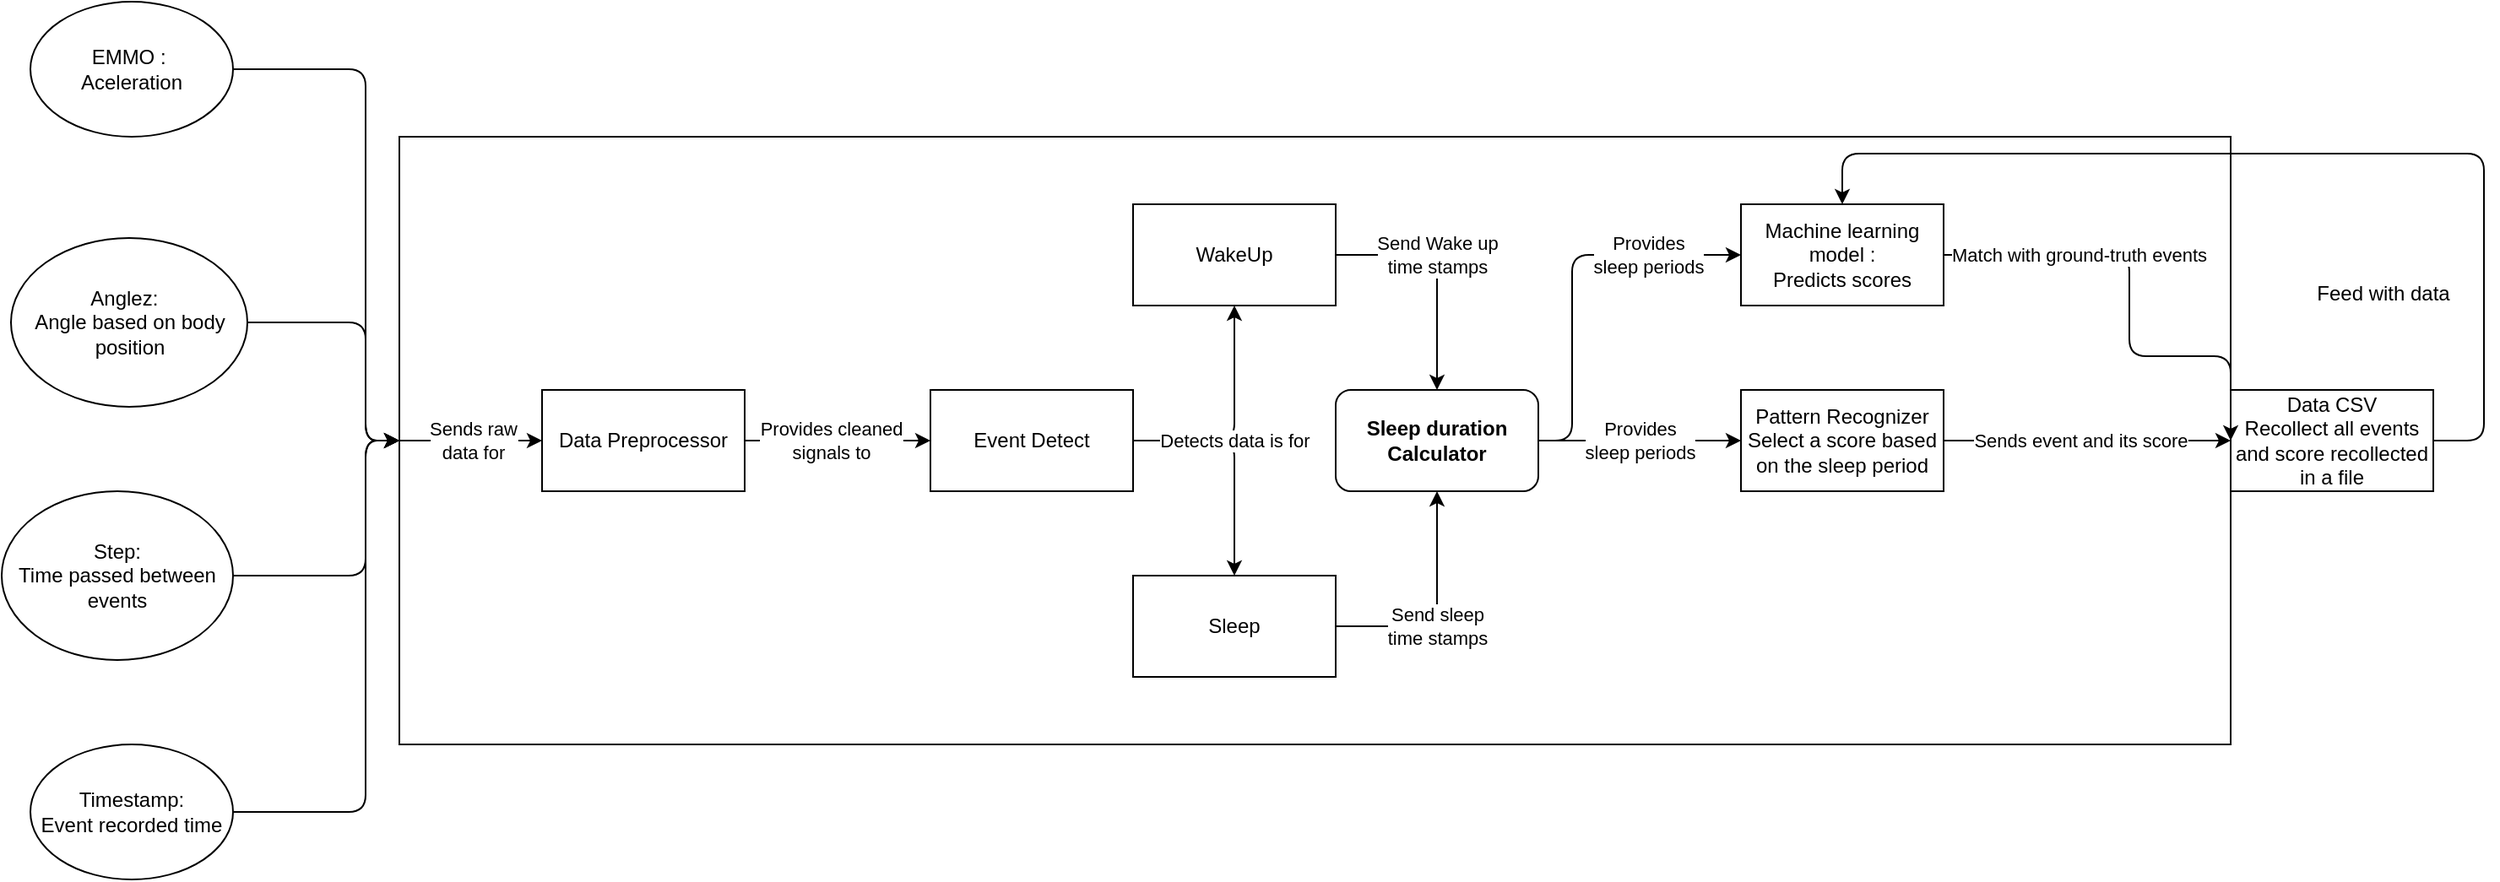 <mxfile>
    <diagram name="Página-1" id="cdLnqXF8csMOLRGeKoDe">
        <mxGraphModel dx="2472" dy="570" grid="1" gridSize="10" guides="1" tooltips="1" connect="1" arrows="1" fold="1" page="1" pageScale="1" pageWidth="1400" pageHeight="850" background="none" math="1" shadow="0">
            <root>
                <mxCell id="0"/>
                <mxCell id="1" parent="0"/>
                <mxCell id="16" style="edgeStyle=none;html=1;exitX=0;exitY=0.5;exitDx=0;exitDy=0;entryX=0;entryY=0.5;entryDx=0;entryDy=0;movable=1;resizable=1;rotatable=1;deletable=1;editable=1;locked=0;connectable=1;" parent="1" source="3" edge="1">
                    <mxGeometry relative="1" as="geometry">
                        <mxPoint x="-1094.5" y="300" as="targetPoint"/>
                    </mxGeometry>
                </mxCell>
                <mxCell id="3" value="" style="rounded=0;whiteSpace=wrap;html=1;movable=1;resizable=1;rotatable=1;deletable=1;editable=1;locked=0;connectable=1;" parent="1" vertex="1">
                    <mxGeometry x="-1124.5" y="120" width="1084.5" height="360" as="geometry"/>
                </mxCell>
                <mxCell id="4" style="edgeStyle=none;html=1;entryX=0;entryY=0.5;entryDx=0;entryDy=0;movable=1;resizable=1;rotatable=1;deletable=1;editable=1;locked=0;connectable=1;" parent="1" source="bbs-jUhWbdaiTY3tE9ZW-34" target="3" edge="1">
                    <mxGeometry relative="1" as="geometry">
                        <Array as="points">
                            <mxPoint x="-1144.5" y="80"/>
                            <mxPoint x="-1144.5" y="300"/>
                        </Array>
                    </mxGeometry>
                </mxCell>
                <mxCell id="bbs-jUhWbdaiTY3tE9ZW-34" value="EMMO :&amp;nbsp;&lt;div&gt;Aceleration&lt;/div&gt;" style="ellipse;whiteSpace=wrap;html=1;movable=1;resizable=1;rotatable=1;deletable=1;editable=1;locked=0;connectable=1;" parent="1" vertex="1">
                    <mxGeometry x="-1343" y="40" width="120" height="80" as="geometry"/>
                </mxCell>
                <mxCell id="5" style="edgeStyle=none;html=1;entryX=0;entryY=0.5;entryDx=0;entryDy=0;movable=1;resizable=1;rotatable=1;deletable=1;editable=1;locked=0;connectable=1;" parent="1" source="bbs-jUhWbdaiTY3tE9ZW-35" target="3" edge="1">
                    <mxGeometry relative="1" as="geometry">
                        <Array as="points">
                            <mxPoint x="-1144.5" y="230"/>
                            <mxPoint x="-1144.5" y="300"/>
                        </Array>
                    </mxGeometry>
                </mxCell>
                <mxCell id="bbs-jUhWbdaiTY3tE9ZW-35" value="Anglez:&amp;nbsp;&amp;nbsp;&lt;div&gt;Angle based on body position&lt;/div&gt;" style="ellipse;whiteSpace=wrap;html=1;movable=1;resizable=1;rotatable=1;deletable=1;editable=1;locked=0;connectable=1;" parent="1" vertex="1">
                    <mxGeometry x="-1354.5" y="180" width="140" height="100" as="geometry"/>
                </mxCell>
                <mxCell id="6" style="edgeStyle=none;html=1;entryX=0;entryY=0.5;entryDx=0;entryDy=0;movable=1;resizable=1;rotatable=1;deletable=1;editable=1;locked=0;connectable=1;" parent="1" source="bbs-jUhWbdaiTY3tE9ZW-36" target="3" edge="1">
                    <mxGeometry relative="1" as="geometry">
                        <Array as="points">
                            <mxPoint x="-1144.5" y="380"/>
                            <mxPoint x="-1144.5" y="300"/>
                        </Array>
                    </mxGeometry>
                </mxCell>
                <mxCell id="bbs-jUhWbdaiTY3tE9ZW-36" value="Step:&lt;div&gt;Time passed between events&lt;/div&gt;" style="ellipse;whiteSpace=wrap;html=1;movable=1;resizable=1;rotatable=1;deletable=1;editable=1;locked=0;connectable=1;" parent="1" vertex="1">
                    <mxGeometry x="-1360" y="330" width="137" height="100" as="geometry"/>
                </mxCell>
                <mxCell id="7" style="edgeStyle=none;html=1;entryX=0;entryY=0.5;entryDx=0;entryDy=0;movable=1;resizable=1;rotatable=1;deletable=1;editable=1;locked=0;connectable=1;" parent="1" source="bbs-jUhWbdaiTY3tE9ZW-37" target="3" edge="1">
                    <mxGeometry relative="1" as="geometry">
                        <Array as="points">
                            <mxPoint x="-1144.5" y="520"/>
                            <mxPoint x="-1144.5" y="300"/>
                        </Array>
                    </mxGeometry>
                </mxCell>
                <mxCell id="bbs-jUhWbdaiTY3tE9ZW-37" value="Timestamp:&lt;div&gt;Event recorded time&lt;/div&gt;" style="ellipse;whiteSpace=wrap;html=1;movable=1;resizable=1;rotatable=1;deletable=1;editable=1;locked=0;connectable=1;" parent="1" vertex="1">
                    <mxGeometry x="-1343" y="480" width="120" height="80" as="geometry"/>
                </mxCell>
                <mxCell id="18" style="edgeStyle=none;html=1;exitX=1;exitY=0.5;exitDx=0;exitDy=0;" parent="1" edge="1">
                    <mxGeometry relative="1" as="geometry">
                        <mxPoint x="-350" y="520" as="sourcePoint"/>
                    </mxGeometry>
                </mxCell>
                <mxCell id="19" value="gives clean and&lt;div&gt;filtered data&lt;/div&gt;" style="edgeLabel;html=1;align=center;verticalAlign=middle;resizable=0;points=[];" parent="18" vertex="1" connectable="0">
                    <mxGeometry x="0.292" y="1" relative="1" as="geometry">
                        <mxPoint x="-22" y="1" as="offset"/>
                    </mxGeometry>
                </mxCell>
                <mxCell id="21" style="edgeStyle=none;html=1;exitX=1;exitY=0.5;exitDx=0;exitDy=0;" parent="1" edge="1">
                    <mxGeometry relative="1" as="geometry">
                        <mxPoint x="-110" y="520" as="sourcePoint"/>
                    </mxGeometry>
                </mxCell>
                <mxCell id="22" value="Organices data&lt;div&gt;based on&lt;/div&gt;&lt;div&gt;time stamps&lt;/div&gt;" style="edgeLabel;html=1;align=center;verticalAlign=middle;resizable=0;points=[];" parent="21" vertex="1" connectable="0">
                    <mxGeometry x="-0.321" y="-3" relative="1" as="geometry">
                        <mxPoint x="13" y="-3" as="offset"/>
                    </mxGeometry>
                </mxCell>
                <mxCell id="24" value="" style="edgeStyle=none;html=1;" parent="1" edge="1">
                    <mxGeometry relative="1" as="geometry">
                        <mxPoint x="120" y="520" as="sourcePoint"/>
                    </mxGeometry>
                </mxCell>
                <mxCell id="25" value="outs a state&lt;div&gt;prediction based&lt;/div&gt;&lt;div&gt;on data&lt;/div&gt;" style="edgeLabel;html=1;align=center;verticalAlign=middle;resizable=0;points=[];" parent="24" vertex="1" connectable="0">
                    <mxGeometry x="-0.392" relative="1" as="geometry">
                        <mxPoint x="22" as="offset"/>
                    </mxGeometry>
                </mxCell>
                <mxCell id="26" style="edgeStyle=none;html=1;" parent="1" edge="1">
                    <mxGeometry relative="1" as="geometry">
                        <Array as="points">
                            <mxPoint x="310" y="450"/>
                            <mxPoint x="70" y="450"/>
                        </Array>
                        <mxPoint x="70" y="490" as="targetPoint"/>
                    </mxGeometry>
                </mxCell>
                <mxCell id="27" value="Rejected based&lt;div&gt;on the tolerancy&lt;/div&gt;" style="edgeLabel;html=1;align=center;verticalAlign=middle;resizable=0;points=[];" parent="26" vertex="1" connectable="0">
                    <mxGeometry x="0.097" y="-2" relative="1" as="geometry">
                        <mxPoint as="offset"/>
                    </mxGeometry>
                </mxCell>
                <mxCell id="28" value="Data Preprocessor" style="rounded=0;whiteSpace=wrap;html=1;movable=1;resizable=1;rotatable=1;deletable=1;editable=1;locked=0;connectable=1;" parent="1" vertex="1">
                    <mxGeometry x="-1040" y="270" width="120" height="60" as="geometry"/>
                </mxCell>
                <mxCell id="29" value="" style="endArrow=classic;html=1;entryX=0;entryY=0.5;entryDx=0;entryDy=0;movable=1;resizable=1;rotatable=1;deletable=1;editable=1;locked=0;connectable=1;" parent="1" target="28" edge="1">
                    <mxGeometry width="50" height="50" relative="1" as="geometry">
                        <mxPoint x="-1124.5" y="300" as="sourcePoint"/>
                        <mxPoint x="-1034.5" y="230" as="targetPoint"/>
                    </mxGeometry>
                </mxCell>
                <mxCell id="30" value="Sends raw&lt;div&gt;data for&lt;/div&gt;" style="edgeLabel;html=1;align=center;verticalAlign=middle;resizable=1;points=[];movable=1;rotatable=1;deletable=1;editable=1;locked=0;connectable=1;" parent="29" vertex="1" connectable="0">
                    <mxGeometry x="-0.436" relative="1" as="geometry">
                        <mxPoint x="19" as="offset"/>
                    </mxGeometry>
                </mxCell>
                <mxCell id="31" value="" style="endArrow=classic;html=1;exitX=1;exitY=0.5;exitDx=0;exitDy=0;entryX=0;entryY=0.5;entryDx=0;entryDy=0;movable=1;resizable=1;rotatable=1;deletable=1;editable=1;locked=0;connectable=1;" parent="1" source="28" target="32" edge="1">
                    <mxGeometry width="50" height="50" relative="1" as="geometry">
                        <mxPoint x="-854.5" y="400" as="sourcePoint"/>
                        <mxPoint x="-824.5" y="300" as="targetPoint"/>
                    </mxGeometry>
                </mxCell>
                <mxCell id="33" value="Provides cleaned&lt;div&gt;signals to&lt;/div&gt;" style="edgeLabel;html=1;align=center;verticalAlign=middle;resizable=1;points=[];movable=1;rotatable=1;deletable=1;editable=1;locked=0;connectable=1;" parent="31" vertex="1" connectable="0">
                    <mxGeometry x="-0.231" y="4" relative="1" as="geometry">
                        <mxPoint x="8" y="4" as="offset"/>
                    </mxGeometry>
                </mxCell>
                <mxCell id="38" style="edgeStyle=none;html=1;entryX=0.5;entryY=0;entryDx=0;entryDy=0;movable=1;resizable=1;rotatable=1;deletable=1;editable=1;locked=0;connectable=1;" parent="1" source="32" target="35" edge="1">
                    <mxGeometry relative="1" as="geometry">
                        <Array as="points">
                            <mxPoint x="-630" y="300"/>
                        </Array>
                    </mxGeometry>
                </mxCell>
                <mxCell id="36" style="edgeStyle=none;html=1;movable=1;resizable=1;rotatable=1;deletable=1;editable=1;locked=0;connectable=1;" parent="1" source="32" target="34" edge="1">
                    <mxGeometry relative="1" as="geometry">
                        <Array as="points">
                            <mxPoint x="-630" y="300"/>
                        </Array>
                    </mxGeometry>
                </mxCell>
                <mxCell id="37" value="Detects data is for" style="edgeLabel;html=1;align=center;verticalAlign=middle;resizable=1;points=[];movable=1;rotatable=1;deletable=1;editable=1;locked=0;connectable=1;" parent="36" vertex="1" connectable="0">
                    <mxGeometry x="0.45" y="-2" relative="1" as="geometry">
                        <mxPoint x="-2" y="41" as="offset"/>
                    </mxGeometry>
                </mxCell>
                <mxCell id="32" value="Event Detect" style="rounded=0;whiteSpace=wrap;html=1;movable=1;resizable=1;rotatable=1;deletable=1;editable=1;locked=0;connectable=1;" parent="1" vertex="1">
                    <mxGeometry x="-810" y="270" width="120" height="60" as="geometry"/>
                </mxCell>
                <mxCell id="43" style="edgeStyle=none;html=1;entryX=0.5;entryY=0;entryDx=0;entryDy=0;movable=1;resizable=1;rotatable=1;deletable=1;editable=1;locked=0;connectable=1;" parent="1" source="34" target="41" edge="1">
                    <mxGeometry relative="1" as="geometry">
                        <Array as="points">
                            <mxPoint x="-510" y="190"/>
                        </Array>
                    </mxGeometry>
                </mxCell>
                <mxCell id="44" value="Send Wake up&lt;div&gt;time stamps&lt;/div&gt;" style="edgeLabel;html=1;align=center;verticalAlign=middle;resizable=1;points=[];movable=1;rotatable=1;deletable=1;editable=1;locked=0;connectable=1;" parent="43" vertex="1" connectable="0">
                    <mxGeometry x="0.127" y="-3" relative="1" as="geometry">
                        <mxPoint x="3" y="-19" as="offset"/>
                    </mxGeometry>
                </mxCell>
                <mxCell id="34" value="WakeUp" style="rounded=0;whiteSpace=wrap;html=1;movable=1;resizable=1;rotatable=1;deletable=1;editable=1;locked=0;connectable=1;" parent="1" vertex="1">
                    <mxGeometry x="-690" y="160" width="120" height="60" as="geometry"/>
                </mxCell>
                <mxCell id="42" style="edgeStyle=none;html=1;entryX=0.5;entryY=1;entryDx=0;entryDy=0;movable=1;resizable=1;rotatable=1;deletable=1;editable=1;locked=0;connectable=1;" parent="1" source="35" target="41" edge="1">
                    <mxGeometry relative="1" as="geometry">
                        <Array as="points">
                            <mxPoint x="-510" y="410"/>
                        </Array>
                    </mxGeometry>
                </mxCell>
                <mxCell id="46" value="Send sleep&lt;div&gt;time stamps&lt;/div&gt;" style="edgeLabel;html=1;align=center;verticalAlign=middle;resizable=1;points=[];movable=1;rotatable=1;deletable=1;editable=1;locked=0;connectable=1;" parent="42" vertex="1" connectable="0">
                    <mxGeometry x="0.464" y="2" relative="1" as="geometry">
                        <mxPoint x="2" y="42" as="offset"/>
                    </mxGeometry>
                </mxCell>
                <mxCell id="35" value="Sleep" style="rounded=0;whiteSpace=wrap;html=1;movable=1;resizable=1;rotatable=1;deletable=1;editable=1;locked=0;connectable=1;" parent="1" vertex="1">
                    <mxGeometry x="-690" y="380" width="120" height="60" as="geometry"/>
                </mxCell>
                <mxCell id="50" style="edgeStyle=none;html=1;movable=1;resizable=1;rotatable=1;deletable=1;editable=1;locked=0;connectable=1;" parent="1" source="41" target="47" edge="1">
                    <mxGeometry relative="1" as="geometry"/>
                </mxCell>
                <mxCell id="51" value="Provides&lt;div&gt;sleep periods&lt;/div&gt;" style="edgeLabel;html=1;align=center;verticalAlign=middle;resizable=1;points=[];movable=1;rotatable=1;deletable=1;editable=1;locked=0;connectable=1;" parent="50" vertex="1" connectable="0">
                    <mxGeometry x="0.235" y="-2" relative="1" as="geometry">
                        <mxPoint x="-14" y="-2" as="offset"/>
                    </mxGeometry>
                </mxCell>
                <mxCell id="56" style="edgeStyle=none;html=1;exitX=1;exitY=0.5;exitDx=0;exitDy=0;entryX=0;entryY=0.5;entryDx=0;entryDy=0;" edge="1" parent="1" source="41" target="55">
                    <mxGeometry relative="1" as="geometry">
                        <Array as="points">
                            <mxPoint x="-430" y="300"/>
                            <mxPoint x="-430" y="190"/>
                        </Array>
                    </mxGeometry>
                </mxCell>
                <mxCell id="41" value="Sleep duration Calculator" style="rounded=1;whiteSpace=wrap;html=1;fontStyle=1;movable=1;resizable=1;rotatable=1;deletable=1;editable=1;locked=0;connectable=1;" parent="1" vertex="1">
                    <mxGeometry x="-570" y="270" width="120" height="60" as="geometry"/>
                </mxCell>
                <mxCell id="52" style="edgeStyle=none;html=1;movable=1;resizable=1;rotatable=1;deletable=1;editable=1;locked=0;connectable=1;" parent="1" source="47" edge="1">
                    <mxGeometry relative="1" as="geometry">
                        <mxPoint x="-40" y="300" as="targetPoint"/>
                    </mxGeometry>
                </mxCell>
                <mxCell id="53" value="Sends event and its score" style="edgeLabel;html=1;align=center;verticalAlign=middle;resizable=1;points=[];movable=1;rotatable=1;deletable=1;editable=1;locked=0;connectable=1;" parent="52" vertex="1" connectable="0">
                    <mxGeometry x="-0.231" y="-2" relative="1" as="geometry">
                        <mxPoint x="15" y="-2" as="offset"/>
                    </mxGeometry>
                </mxCell>
                <mxCell id="47" value="Pattern Recognizer&lt;div&gt;Select a score based on the sleep period&lt;/div&gt;" style="rounded=0;whiteSpace=wrap;html=1;movable=1;resizable=1;rotatable=1;deletable=1;editable=1;locked=0;connectable=1;" parent="1" vertex="1">
                    <mxGeometry x="-330" y="270" width="120" height="60" as="geometry"/>
                </mxCell>
                <mxCell id="64" style="edgeStyle=none;html=1;exitX=1;exitY=0.5;exitDx=0;exitDy=0;entryX=0.5;entryY=0;entryDx=0;entryDy=0;" edge="1" parent="1" source="54" target="55">
                    <mxGeometry relative="1" as="geometry">
                        <Array as="points">
                            <mxPoint x="110" y="300"/>
                            <mxPoint x="110" y="130"/>
                            <mxPoint x="-270" y="130"/>
                        </Array>
                    </mxGeometry>
                </mxCell>
                <mxCell id="54" value="Data CSV&lt;div&gt;Recollect all events and score recollected in a file&lt;/div&gt;" style="rounded=0;whiteSpace=wrap;html=1;" vertex="1" parent="1">
                    <mxGeometry x="-40" y="270" width="120" height="60" as="geometry"/>
                </mxCell>
                <mxCell id="61" style="edgeStyle=none;html=1;exitX=1;exitY=0.5;exitDx=0;exitDy=0;entryX=1;entryY=0.5;entryDx=0;entryDy=0;" edge="1" parent="1" source="55" target="3">
                    <mxGeometry relative="1" as="geometry">
                        <Array as="points">
                            <mxPoint x="-100" y="190"/>
                            <mxPoint x="-100" y="250"/>
                            <mxPoint x="-40" y="250"/>
                        </Array>
                    </mxGeometry>
                </mxCell>
                <mxCell id="55" value="Machine learning model :&lt;div&gt;Predicts scores&lt;/div&gt;" style="rounded=0;whiteSpace=wrap;html=1;" vertex="1" parent="1">
                    <mxGeometry x="-330" y="160" width="120" height="60" as="geometry"/>
                </mxCell>
                <mxCell id="57" value="Provides&lt;div&gt;sleep periods&lt;/div&gt;" style="edgeLabel;html=1;align=center;verticalAlign=middle;resizable=1;points=[];movable=1;rotatable=1;deletable=1;editable=1;locked=0;connectable=1;" vertex="1" connectable="0" parent="1">
                    <mxGeometry x="-390" y="190" width="10" as="geometry"/>
                </mxCell>
                <mxCell id="63" value="Match with ground-truth events" style="edgeLabel;html=1;align=center;verticalAlign=middle;resizable=1;points=[];movable=1;rotatable=1;deletable=1;editable=1;locked=0;connectable=1;" vertex="1" connectable="0" parent="1">
                    <mxGeometry x="-130" y="190" as="geometry"/>
                </mxCell>
                <mxCell id="65" value="Feed with data" style="text;html=1;align=center;verticalAlign=middle;resizable=0;points=[];autosize=1;strokeColor=none;fillColor=none;" vertex="1" parent="1">
                    <mxGeometry y="198" width="100" height="30" as="geometry"/>
                </mxCell>
            </root>
        </mxGraphModel>
    </diagram>
</mxfile>